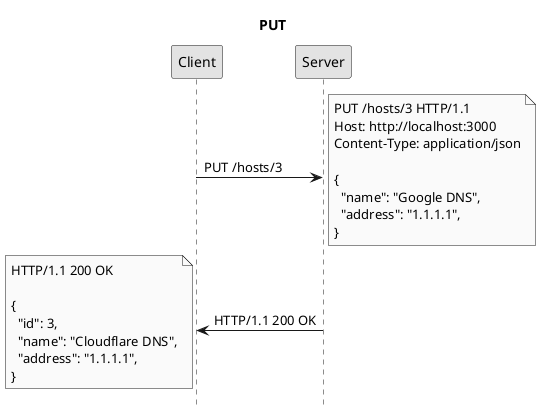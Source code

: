 @startuml
title PUT
hide footbox
skinparam monochrome true

Client -> Server: PUT /hosts/3
note right: PUT /hosts/3 HTTP/1.1\nHost: http://localhost:3000\nContent-Type: application/json\n\n{\n  "name": "Google DNS",\n  "address": "1.1.1.1",\n}
Server -> Client: HTTP/1.1 200 OK
note left: HTTP/1.1 200 OK\n\n{\n  "id": 3,\n  "name": "Cloudflare DNS",\n  "address": "1.1.1.1",\n}
@enduml
